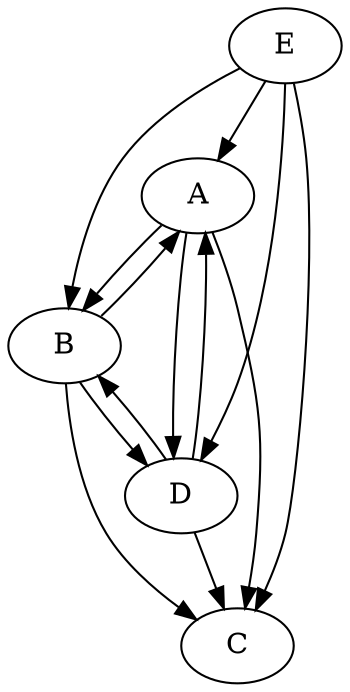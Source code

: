 digraph G {
    "A";
    "B";
    "C";
    "D";
    "E";
    "A" -> "B";
    "A" -> "C";
    "A" -> "D";
    "B" -> "A";
    "B" -> "C";
    "B" -> "D";
    "D" -> "A";
    "D" -> "B";
    "D" -> "C";
    "E" -> "A";
    "E" -> "B";
    "E" -> "C";
    "E" -> "D";
}
